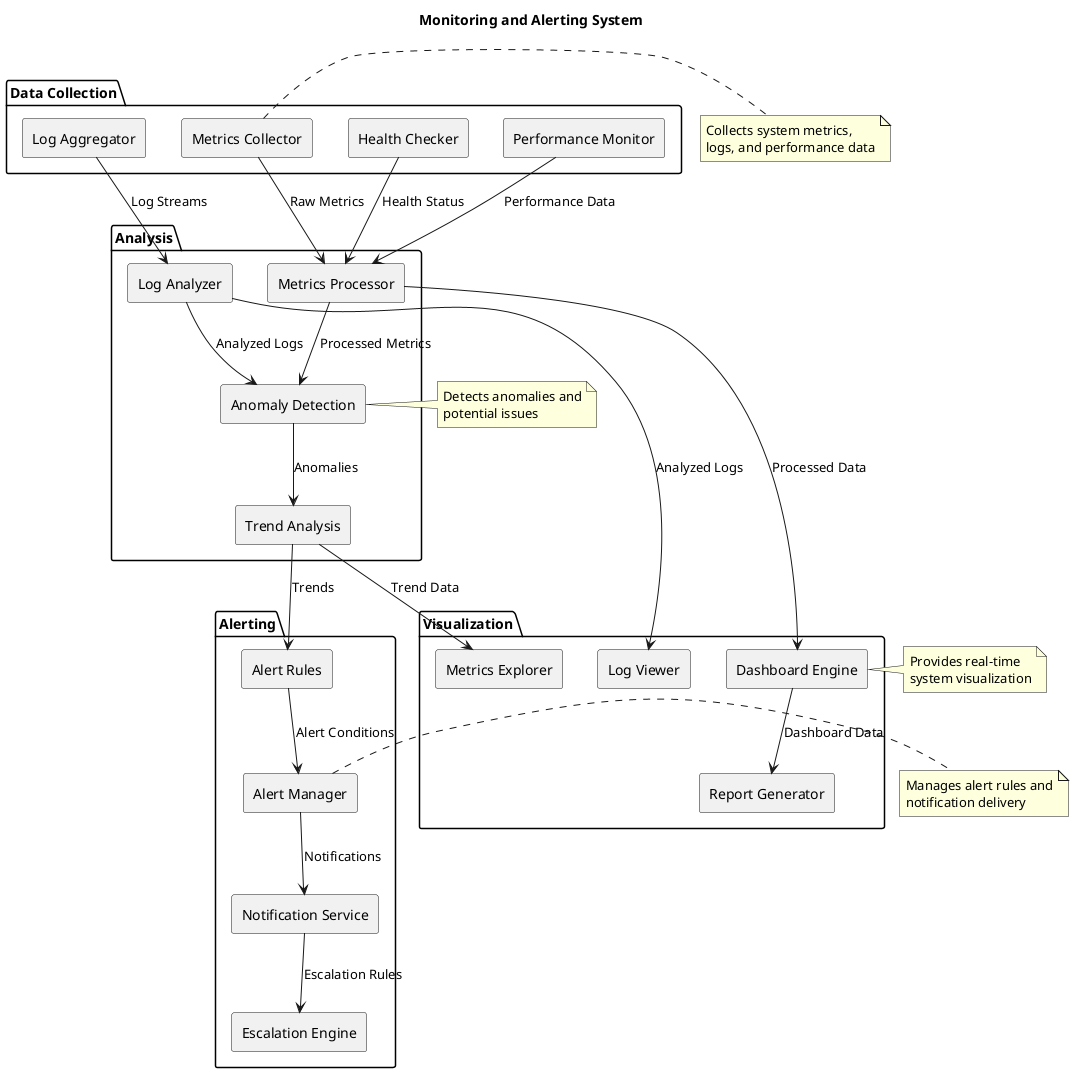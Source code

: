 @startuml Monitoring System

skinparam backgroundColor white
skinparam handwritten false
skinparam componentStyle rectangle

title Monitoring and Alerting System

package "Data Collection" {
    [Metrics Collector] as MC
    [Log Aggregator] as LA
    [Health Checker] as HC
    [Performance Monitor] as PM
}

package "Analysis" {
    [Metrics Processor] as MP
    [Log Analyzer] as LPA
    [Anomaly Detection] as AD
    [Trend Analysis] as TA
}

package "Alerting" {
    [Alert Manager] as AM
    [Notification Service] as NS
    [Escalation Engine] as EE
    [Alert Rules] as AR
}

package "Visualization" {
    [Dashboard Engine] as DE
    [Report Generator] as RG
    [Metrics Explorer] as ME
    [Log Viewer] as LV
}

MC --> MP : Raw Metrics
LA --> LPA : Log Streams
HC --> MP : Health Status
PM --> MP : Performance Data

MP --> AD : Processed Metrics
LPA --> AD : Analyzed Logs
AD --> TA : Anomalies
TA --> AR : Trends

AR --> AM : Alert Conditions
AM --> NS : Notifications
NS --> EE : Escalation Rules

MP --> DE : Processed Data
LPA --> LV : Analyzed Logs
DE --> RG : Dashboard Data
TA --> ME : Trend Data

note right of MC
  Collects system metrics,
  logs, and performance data
end note

note right of AD
  Detects anomalies and
  potential issues
end note

note right of AM
  Manages alert rules and
  notification delivery
end note

note right of DE
  Provides real-time
  system visualization
end note

@enduml
